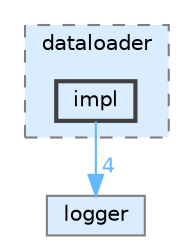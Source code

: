 digraph "src/include/cpp-toolbox/io/dataloader/impl"
{
 // LATEX_PDF_SIZE
  bgcolor="transparent";
  edge [fontname=Helvetica,fontsize=10,labelfontname=Helvetica,labelfontsize=10];
  node [fontname=Helvetica,fontsize=10,shape=box,height=0.2,width=0.4];
  compound=true
  subgraph clusterdir_98ff5159ab1abbc525b6e49eb1889c44 {
    graph [ bgcolor="#daedff", pencolor="grey50", label="dataloader", fontname=Helvetica,fontsize=10 style="filled,dashed", URL="dir_98ff5159ab1abbc525b6e49eb1889c44.html",tooltip=""]
  dir_2e599d1816dc6b4cdce414f8ff8f099c [label="impl", fillcolor="#daedff", color="grey25", style="filled,bold", URL="dir_2e599d1816dc6b4cdce414f8ff8f099c.html",tooltip=""];
  }
  dir_40d9b6a4c321e73b85093107dc465522 [label="logger", fillcolor="#daedff", color="grey50", style="filled", URL="dir_40d9b6a4c321e73b85093107dc465522.html",tooltip=""];
  dir_2e599d1816dc6b4cdce414f8ff8f099c->dir_40d9b6a4c321e73b85093107dc465522 [headlabel="4", labeldistance=1.5 headhref="dir_000018_000032.html" href="dir_000018_000032.html" color="steelblue1" fontcolor="steelblue1"];
}
